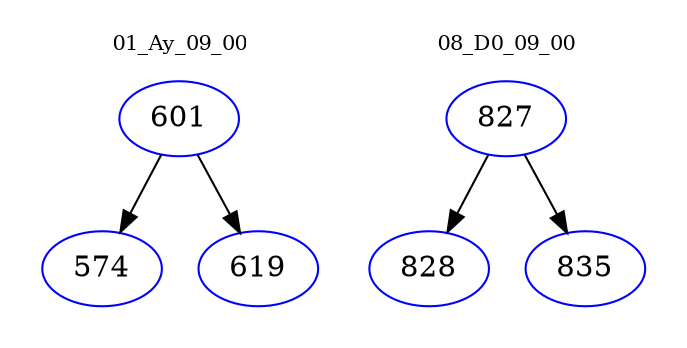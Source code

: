 digraph{
subgraph cluster_0 {
color = white
label = "01_Ay_09_00";
fontsize=10;
T0_601 [label="601", color="blue"]
T0_601 -> T0_574 [color="black"]
T0_574 [label="574", color="blue"]
T0_601 -> T0_619 [color="black"]
T0_619 [label="619", color="blue"]
}
subgraph cluster_1 {
color = white
label = "08_D0_09_00";
fontsize=10;
T1_827 [label="827", color="blue"]
T1_827 -> T1_828 [color="black"]
T1_828 [label="828", color="blue"]
T1_827 -> T1_835 [color="black"]
T1_835 [label="835", color="blue"]
}
}
